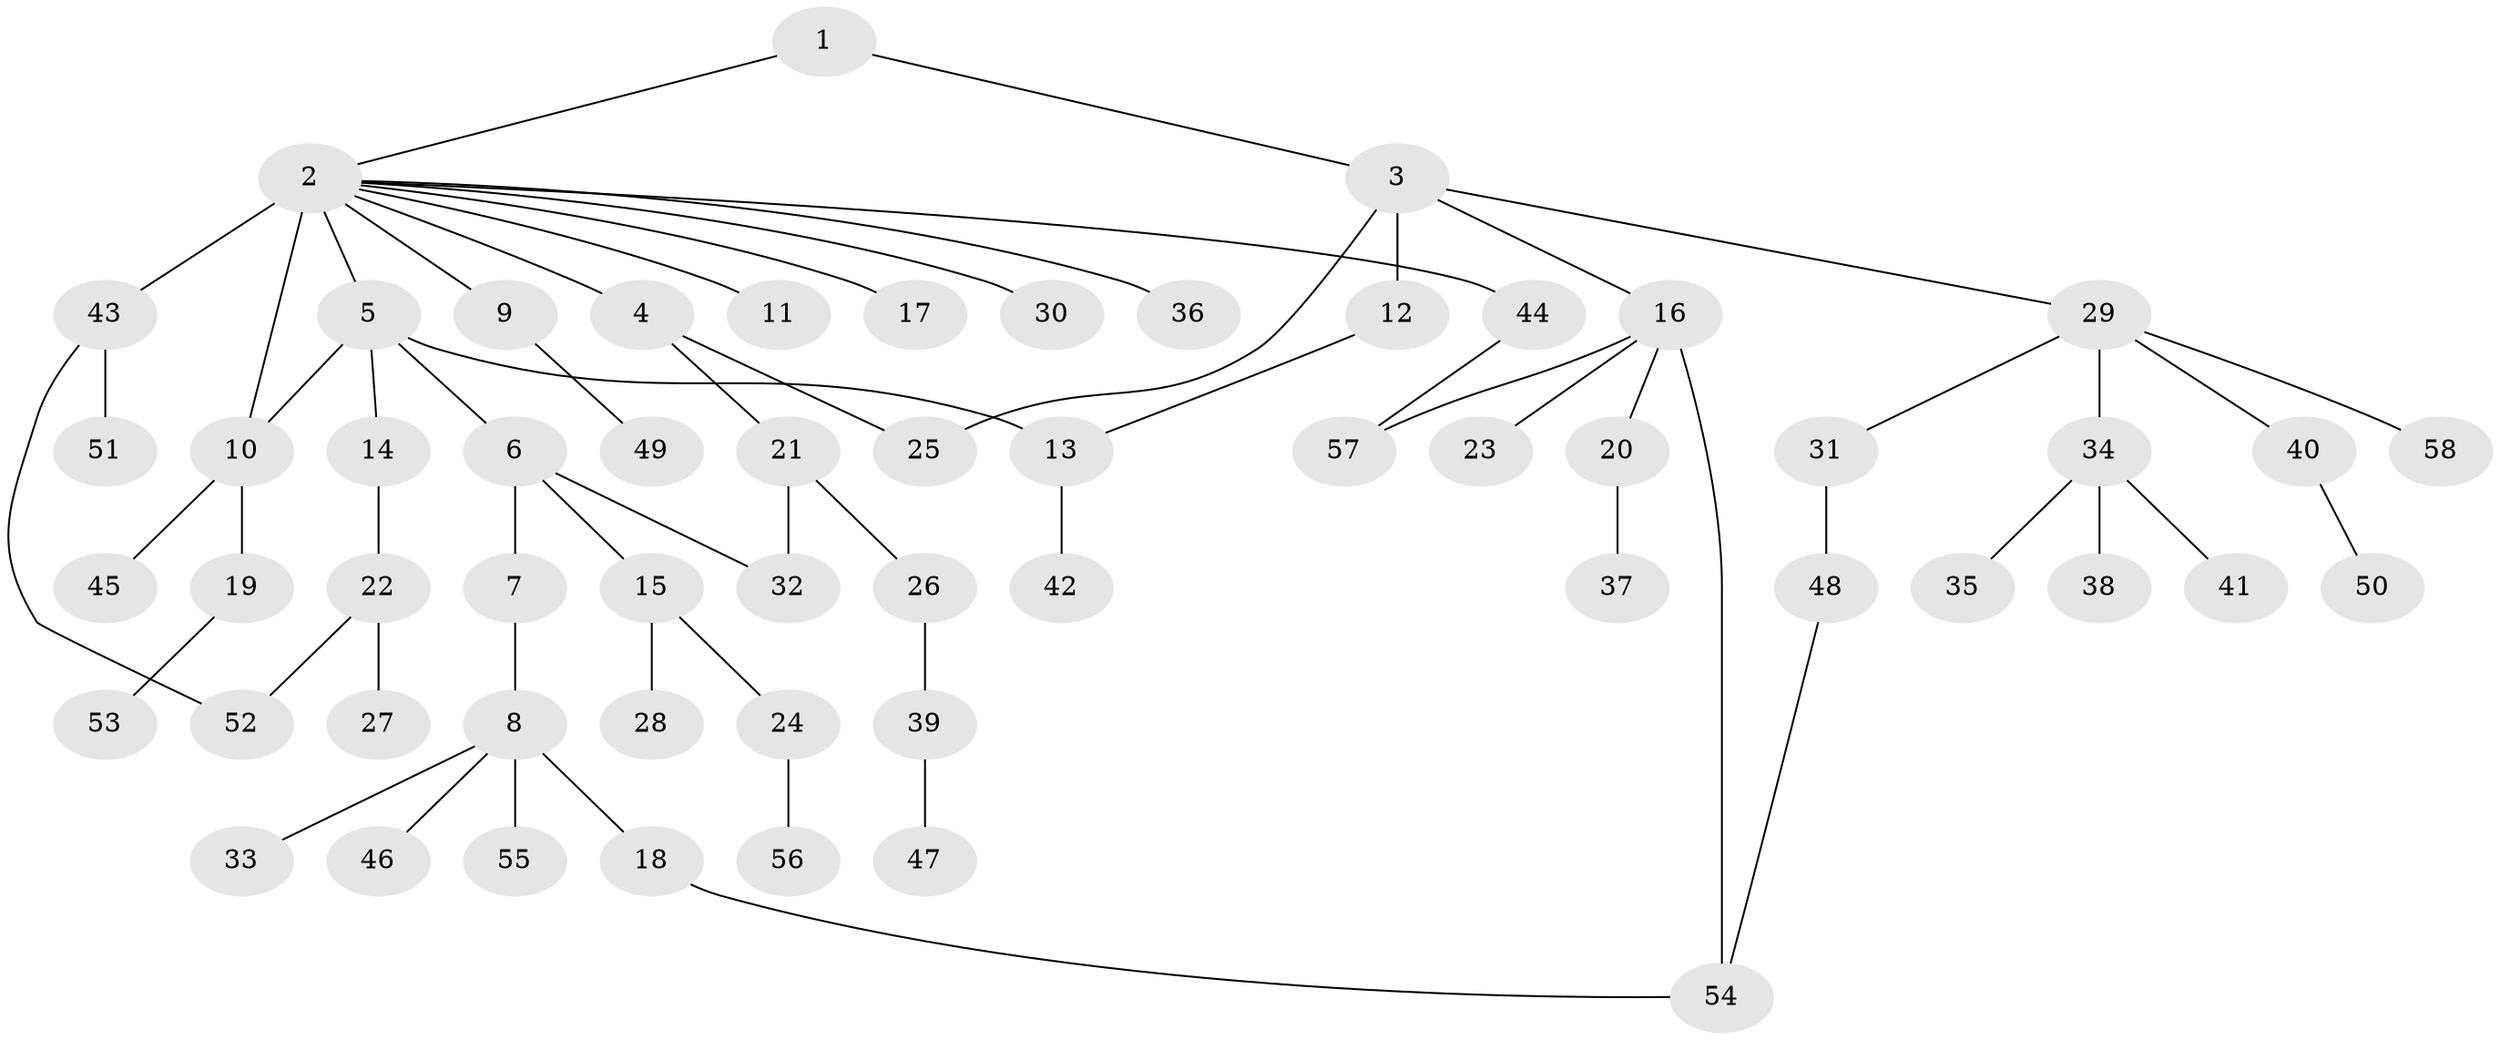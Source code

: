 // original degree distribution, {3: 0.08391608391608392, 20: 0.006993006993006993, 10: 0.006993006993006993, 1: 0.5944055944055944, 7: 0.013986013986013986, 11: 0.006993006993006993, 2: 0.1958041958041958, 8: 0.013986013986013986, 5: 0.027972027972027972, 4: 0.03496503496503497, 6: 0.013986013986013986}
// Generated by graph-tools (version 1.1) at 2025/50/03/04/25 22:50:06]
// undirected, 58 vertices, 65 edges
graph export_dot {
  node [color=gray90,style=filled];
  1;
  2;
  3;
  4;
  5;
  6;
  7;
  8;
  9;
  10;
  11;
  12;
  13;
  14;
  15;
  16;
  17;
  18;
  19;
  20;
  21;
  22;
  23;
  24;
  25;
  26;
  27;
  28;
  29;
  30;
  31;
  32;
  33;
  34;
  35;
  36;
  37;
  38;
  39;
  40;
  41;
  42;
  43;
  44;
  45;
  46;
  47;
  48;
  49;
  50;
  51;
  52;
  53;
  54;
  55;
  56;
  57;
  58;
  1 -- 2 [weight=1.0];
  1 -- 3 [weight=1.0];
  2 -- 4 [weight=1.0];
  2 -- 5 [weight=1.0];
  2 -- 9 [weight=1.0];
  2 -- 10 [weight=8.0];
  2 -- 11 [weight=1.0];
  2 -- 17 [weight=1.0];
  2 -- 30 [weight=1.0];
  2 -- 36 [weight=1.0];
  2 -- 43 [weight=1.0];
  2 -- 44 [weight=1.0];
  3 -- 12 [weight=5.0];
  3 -- 16 [weight=1.0];
  3 -- 25 [weight=1.0];
  3 -- 29 [weight=1.0];
  4 -- 21 [weight=1.0];
  4 -- 25 [weight=1.0];
  5 -- 6 [weight=1.0];
  5 -- 10 [weight=1.0];
  5 -- 13 [weight=6.0];
  5 -- 14 [weight=1.0];
  6 -- 7 [weight=1.0];
  6 -- 15 [weight=1.0];
  6 -- 32 [weight=1.0];
  7 -- 8 [weight=3.0];
  8 -- 18 [weight=1.0];
  8 -- 33 [weight=1.0];
  8 -- 46 [weight=1.0];
  8 -- 55 [weight=1.0];
  9 -- 49 [weight=3.0];
  10 -- 19 [weight=1.0];
  10 -- 45 [weight=1.0];
  12 -- 13 [weight=1.0];
  13 -- 42 [weight=1.0];
  14 -- 22 [weight=1.0];
  15 -- 24 [weight=1.0];
  15 -- 28 [weight=1.0];
  16 -- 20 [weight=1.0];
  16 -- 23 [weight=1.0];
  16 -- 54 [weight=2.0];
  16 -- 57 [weight=1.0];
  18 -- 54 [weight=1.0];
  19 -- 53 [weight=1.0];
  20 -- 37 [weight=1.0];
  21 -- 26 [weight=1.0];
  21 -- 32 [weight=1.0];
  22 -- 27 [weight=1.0];
  22 -- 52 [weight=2.0];
  24 -- 56 [weight=1.0];
  26 -- 39 [weight=1.0];
  29 -- 31 [weight=1.0];
  29 -- 34 [weight=1.0];
  29 -- 40 [weight=1.0];
  29 -- 58 [weight=1.0];
  31 -- 48 [weight=3.0];
  34 -- 35 [weight=1.0];
  34 -- 38 [weight=1.0];
  34 -- 41 [weight=1.0];
  39 -- 47 [weight=1.0];
  40 -- 50 [weight=2.0];
  43 -- 51 [weight=3.0];
  43 -- 52 [weight=1.0];
  44 -- 57 [weight=1.0];
  48 -- 54 [weight=1.0];
}
